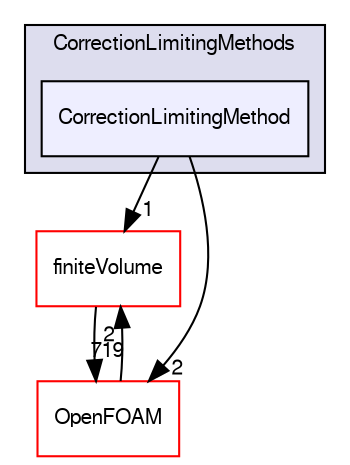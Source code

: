 digraph "src/lagrangian/intermediate/submodels/MPPIC/CorrectionLimitingMethods/CorrectionLimitingMethod" {
  bgcolor=transparent;
  compound=true
  node [ fontsize="10", fontname="FreeSans"];
  edge [ labelfontsize="10", labelfontname="FreeSans"];
  subgraph clusterdir_88e5de7170fc9fcf22ab7f5d071065a8 {
    graph [ bgcolor="#ddddee", pencolor="black", label="CorrectionLimitingMethods" fontname="FreeSans", fontsize="10", URL="dir_88e5de7170fc9fcf22ab7f5d071065a8.html"]
  dir_b160010eaed3990ef8c4d4d5f1758bb9 [shape=box, label="CorrectionLimitingMethod", style="filled", fillcolor="#eeeeff", pencolor="black", URL="dir_b160010eaed3990ef8c4d4d5f1758bb9.html"];
  }
  dir_9bd15774b555cf7259a6fa18f99fe99b [shape=box label="finiteVolume" color="red" URL="dir_9bd15774b555cf7259a6fa18f99fe99b.html"];
  dir_c5473ff19b20e6ec4dfe5c310b3778a8 [shape=box label="OpenFOAM" color="red" URL="dir_c5473ff19b20e6ec4dfe5c310b3778a8.html"];
  dir_9bd15774b555cf7259a6fa18f99fe99b->dir_c5473ff19b20e6ec4dfe5c310b3778a8 [headlabel="719", labeldistance=1.5 headhref="dir_000727_001706.html"];
  dir_b160010eaed3990ef8c4d4d5f1758bb9->dir_9bd15774b555cf7259a6fa18f99fe99b [headlabel="1", labeldistance=1.5 headhref="dir_001388_000727.html"];
  dir_b160010eaed3990ef8c4d4d5f1758bb9->dir_c5473ff19b20e6ec4dfe5c310b3778a8 [headlabel="2", labeldistance=1.5 headhref="dir_001388_001706.html"];
  dir_c5473ff19b20e6ec4dfe5c310b3778a8->dir_9bd15774b555cf7259a6fa18f99fe99b [headlabel="2", labeldistance=1.5 headhref="dir_001706_000727.html"];
}
